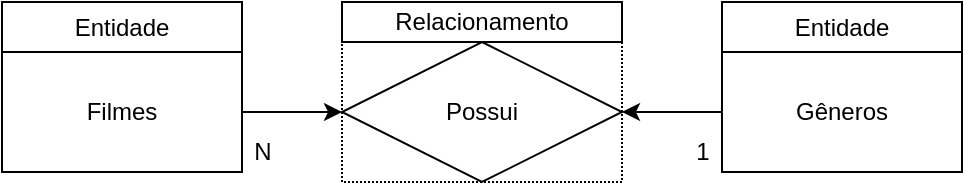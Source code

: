 <mxfile version="14.1.8" type="device"><diagram id="UzwfcoGWtlk6J4LMGT1N" name="Page-1"><mxGraphModel dx="1089" dy="708" grid="1" gridSize="10" guides="1" tooltips="1" connect="1" arrows="1" fold="1" page="1" pageScale="1" pageWidth="827" pageHeight="1169" math="0" shadow="0"><root><mxCell id="0"/><mxCell id="1" parent="0"/><mxCell id="B7ip59DOkVlVwJYfJz16-69" value="" style="whiteSpace=wrap;html=1;dashed=1;dashPattern=1 1;" parent="1" vertex="1"><mxGeometry x="170" y="20" width="140" height="70" as="geometry"/></mxCell><mxCell id="B7ip59DOkVlVwJYfJz16-5" style="edgeStyle=orthogonalEdgeStyle;rounded=0;orthogonalLoop=1;jettySize=auto;html=1;" parent="1" source="B7ip59DOkVlVwJYfJz16-1" target="B7ip59DOkVlVwJYfJz16-3" edge="1"><mxGeometry relative="1" as="geometry"/></mxCell><mxCell id="B7ip59DOkVlVwJYfJz16-1" value="Filmes" style="whiteSpace=wrap;html=1;" parent="1" vertex="1"><mxGeometry y="25" width="120" height="60" as="geometry"/></mxCell><mxCell id="B7ip59DOkVlVwJYfJz16-6" value="" style="edgeStyle=orthogonalEdgeStyle;rounded=0;orthogonalLoop=1;jettySize=auto;html=1;" parent="1" source="B7ip59DOkVlVwJYfJz16-2" target="B7ip59DOkVlVwJYfJz16-3" edge="1"><mxGeometry relative="1" as="geometry"/></mxCell><mxCell id="B7ip59DOkVlVwJYfJz16-2" value="Gêneros" style="whiteSpace=wrap;html=1;" parent="1" vertex="1"><mxGeometry x="360" y="25" width="120" height="60" as="geometry"/></mxCell><mxCell id="B7ip59DOkVlVwJYfJz16-3" value="Possui" style="rhombus;whiteSpace=wrap;html=1;" parent="1" vertex="1"><mxGeometry x="170" y="20" width="140" height="70" as="geometry"/></mxCell><mxCell id="B7ip59DOkVlVwJYfJz16-9" value="1" style="text;html=1;align=center;verticalAlign=middle;resizable=0;points=[];autosize=1;" parent="1" vertex="1"><mxGeometry x="340" y="65" width="20" height="20" as="geometry"/></mxCell><mxCell id="B7ip59DOkVlVwJYfJz16-10" value="N" style="text;html=1;align=center;verticalAlign=middle;resizable=0;points=[];autosize=1;" parent="1" vertex="1"><mxGeometry x="120" y="65" width="20" height="20" as="geometry"/></mxCell><mxCell id="B7ip59DOkVlVwJYfJz16-66" value="Entidade" style="whiteSpace=wrap;html=1;" parent="1" vertex="1"><mxGeometry width="120" height="25" as="geometry"/></mxCell><mxCell id="B7ip59DOkVlVwJYfJz16-67" value="Entidade" style="whiteSpace=wrap;html=1;" parent="1" vertex="1"><mxGeometry x="360" width="120" height="25" as="geometry"/></mxCell><mxCell id="B7ip59DOkVlVwJYfJz16-68" value="Relacionamento" style="whiteSpace=wrap;html=1;" parent="1" vertex="1"><mxGeometry x="170" width="140" height="20" as="geometry"/></mxCell></root></mxGraphModel></diagram></mxfile>